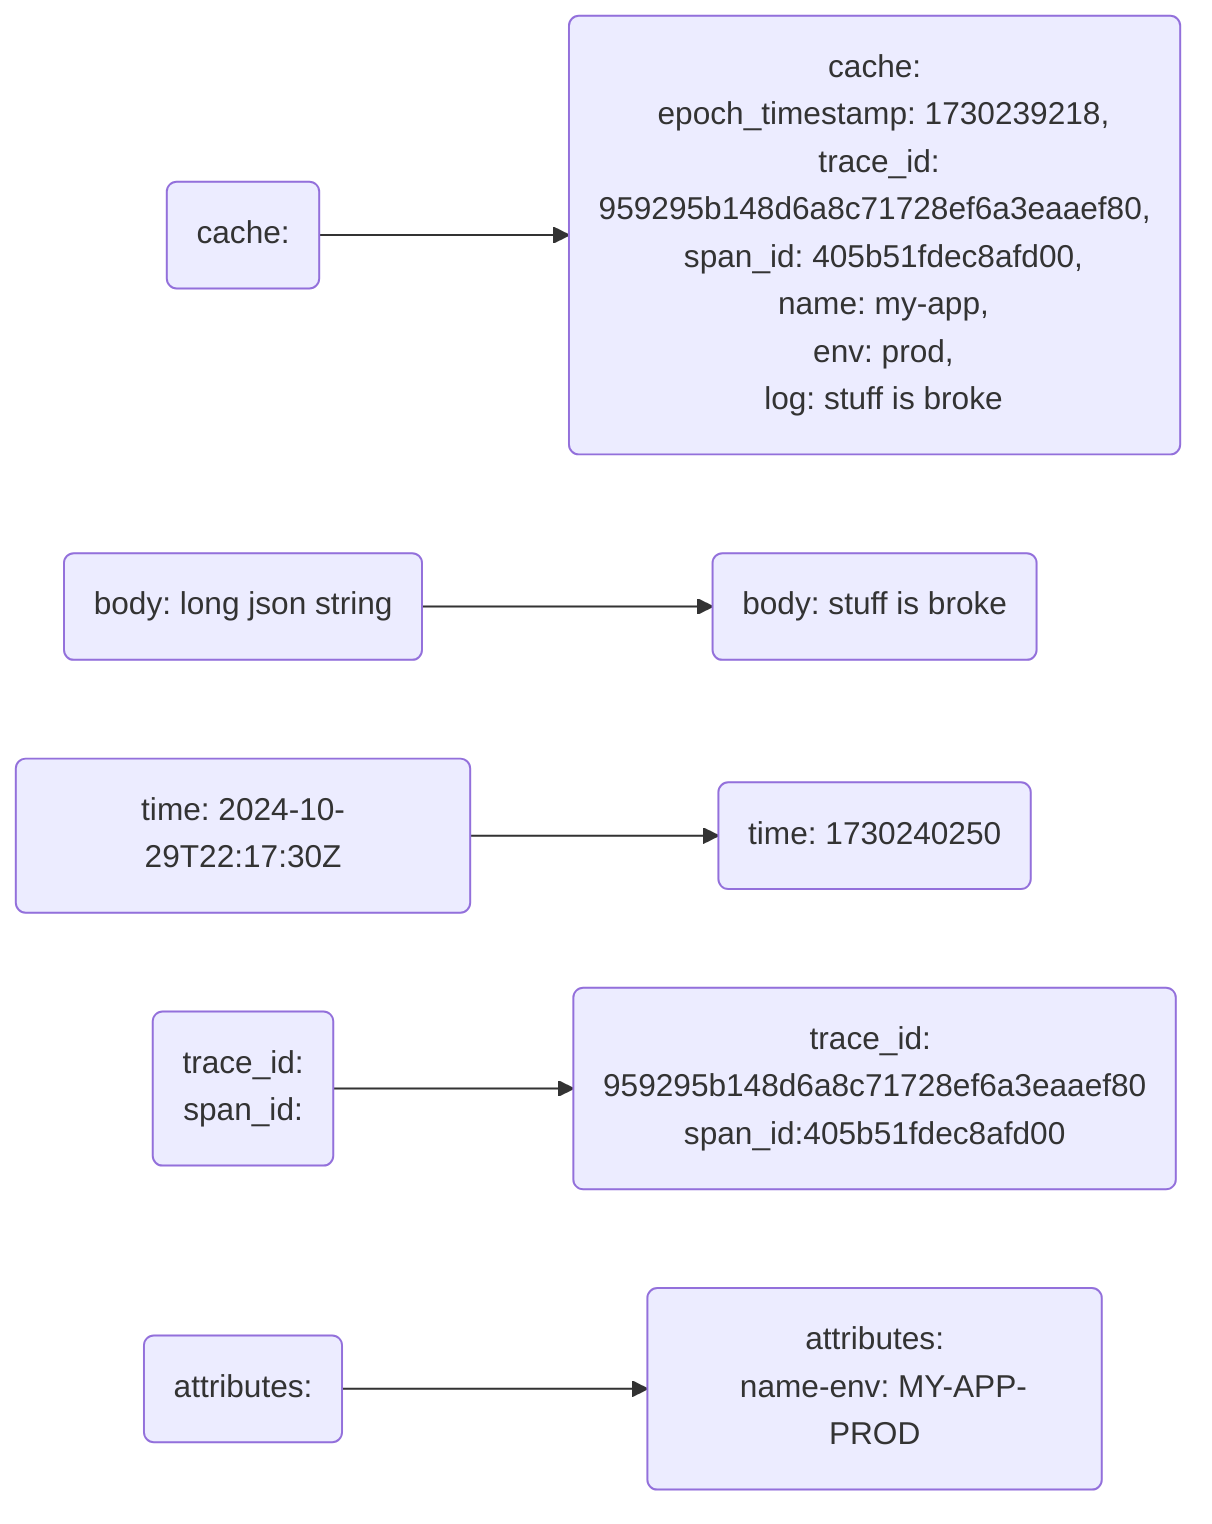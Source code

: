 flowchart LR
    log0(cache:)
    log1(cache:
&nbsp;&nbsp;epoch_timestamp: 1730239218,
&nbsp;&nbsp;trace_id: 959295b148d6a8c71728ef6a3eaaef80,
&nbsp;&nbsp;span_id: 405b51fdec8afd00,
&nbsp;&nbsp;name: my-app,
&nbsp;&nbsp;env: prod,
&nbsp;&nbsp;log: stuff is broke
    )
    log0 --> log1

    log2(body: long json string)
    log3(body: stuff is broke)
    log2 --> log3

    log4(time: 2024-10-29T22:17:30Z)
    log5(time: 1730240250)
    log4 --> log5

    log6(trace_id:
span_id:
    )
    log7(trace_id: 959295b148d6a8c71728ef6a3eaaef80
span_id:405b51fdec8afd00)
    log6 --> log7


    log8(attributes:
    )
    log9(attributes:
&nbsp;&nbsp;name-env: MY-APP-PROD
    )
    log8 --> log9